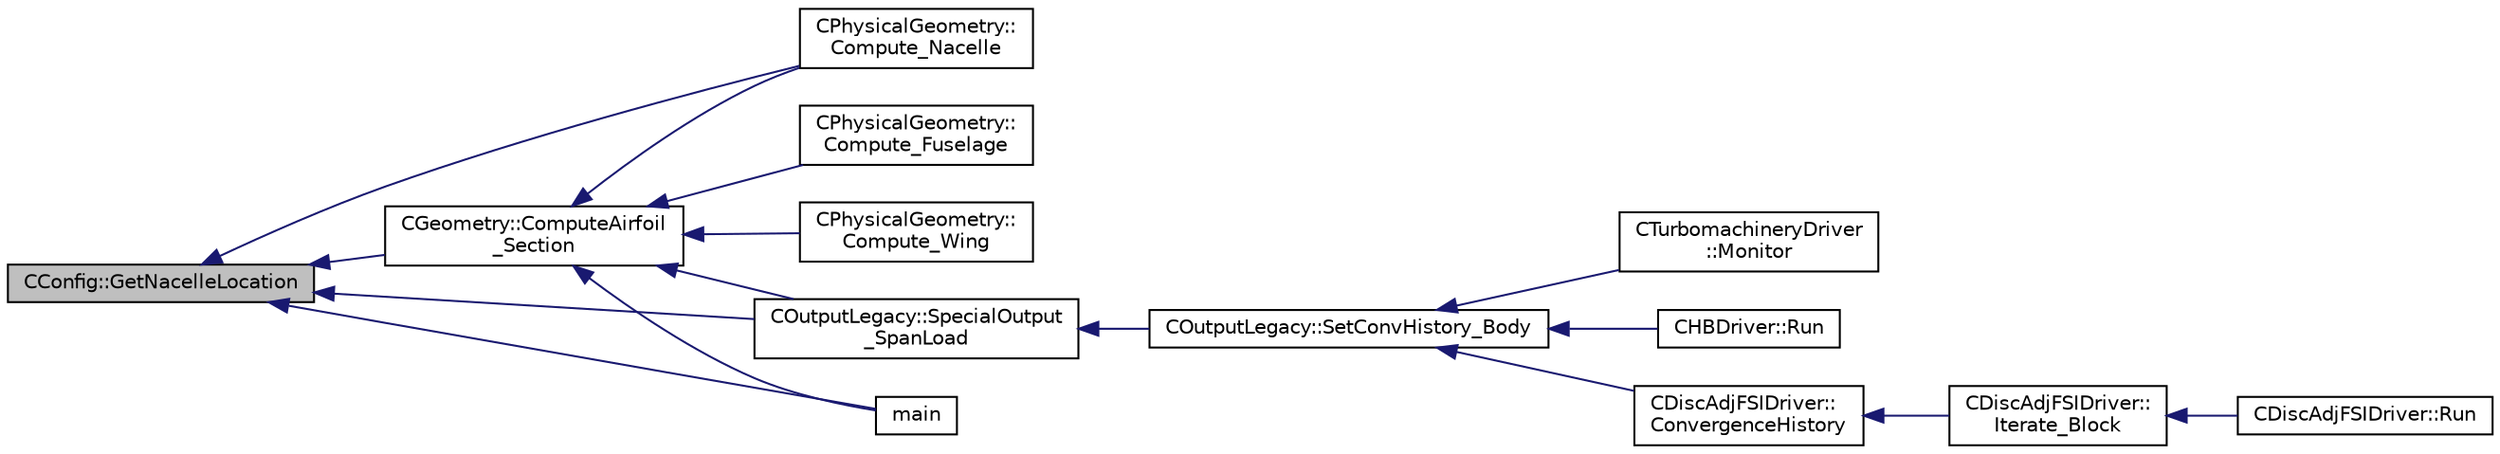 digraph "CConfig::GetNacelleLocation"
{
  edge [fontname="Helvetica",fontsize="10",labelfontname="Helvetica",labelfontsize="10"];
  node [fontname="Helvetica",fontsize="10",shape=record];
  rankdir="LR";
  Node8368 [label="CConfig::GetNacelleLocation",height=0.2,width=0.4,color="black", fillcolor="grey75", style="filled", fontcolor="black"];
  Node8368 -> Node8369 [dir="back",color="midnightblue",fontsize="10",style="solid",fontname="Helvetica"];
  Node8369 [label="CGeometry::ComputeAirfoil\l_Section",height=0.2,width=0.4,color="black", fillcolor="white", style="filled",URL="$class_c_geometry.html#a136d597cdcaa37dab258f69727a70a53",tooltip="A virtual member. "];
  Node8369 -> Node8370 [dir="back",color="midnightblue",fontsize="10",style="solid",fontname="Helvetica"];
  Node8370 [label="CPhysicalGeometry::\lCompute_Wing",height=0.2,width=0.4,color="black", fillcolor="white", style="filled",URL="$class_c_physical_geometry.html#abcb03483d77538306c034d15d9fd88ff",tooltip="Evaluate geometrical parameters of a wing. "];
  Node8369 -> Node8371 [dir="back",color="midnightblue",fontsize="10",style="solid",fontname="Helvetica"];
  Node8371 [label="CPhysicalGeometry::\lCompute_Fuselage",height=0.2,width=0.4,color="black", fillcolor="white", style="filled",URL="$class_c_physical_geometry.html#a60e9112fc5d6140fab333099c45142a7",tooltip="Evaluate geometrical parameters of a wing. "];
  Node8369 -> Node8372 [dir="back",color="midnightblue",fontsize="10",style="solid",fontname="Helvetica"];
  Node8372 [label="CPhysicalGeometry::\lCompute_Nacelle",height=0.2,width=0.4,color="black", fillcolor="white", style="filled",URL="$class_c_physical_geometry.html#a3278f583aabf891e890dcf4af389dc58",tooltip="Evaluate geometrical parameters of a wing. "];
  Node8369 -> Node8373 [dir="back",color="midnightblue",fontsize="10",style="solid",fontname="Helvetica"];
  Node8373 [label="COutputLegacy::SpecialOutput\l_SpanLoad",height=0.2,width=0.4,color="black", fillcolor="white", style="filled",URL="$class_c_output_legacy.html#a8772390855e98cb1b90e6b835d2532de",tooltip="Writes forces at different sections. "];
  Node8373 -> Node8374 [dir="back",color="midnightblue",fontsize="10",style="solid",fontname="Helvetica"];
  Node8374 [label="COutputLegacy::SetConvHistory_Body",height=0.2,width=0.4,color="black", fillcolor="white", style="filled",URL="$class_c_output_legacy.html#a217cc0d778a3828499189a9debee47c6",tooltip="Write the history file and the convergence on the screen for serial computations. ..."];
  Node8374 -> Node8375 [dir="back",color="midnightblue",fontsize="10",style="solid",fontname="Helvetica"];
  Node8375 [label="CTurbomachineryDriver\l::Monitor",height=0.2,width=0.4,color="black", fillcolor="white", style="filled",URL="$class_c_turbomachinery_driver.html#a41d7b50bbacef68eb5436293ebb2da4f",tooltip="Monitor the computation. "];
  Node8374 -> Node8376 [dir="back",color="midnightblue",fontsize="10",style="solid",fontname="Helvetica"];
  Node8376 [label="CHBDriver::Run",height=0.2,width=0.4,color="black", fillcolor="white", style="filled",URL="$class_c_h_b_driver.html#a98c0448a8e0404845ee54e25b62eaea9",tooltip="Run a single iteration of a Harmonic Balance problem. "];
  Node8374 -> Node8377 [dir="back",color="midnightblue",fontsize="10",style="solid",fontname="Helvetica"];
  Node8377 [label="CDiscAdjFSIDriver::\lConvergenceHistory",height=0.2,width=0.4,color="black", fillcolor="white", style="filled",URL="$class_c_disc_adj_f_s_i_driver.html#a139dfa2442613879f2b15f28a09c2bd5",tooltip="Output the convergence history. "];
  Node8377 -> Node8378 [dir="back",color="midnightblue",fontsize="10",style="solid",fontname="Helvetica"];
  Node8378 [label="CDiscAdjFSIDriver::\lIterate_Block",height=0.2,width=0.4,color="black", fillcolor="white", style="filled",URL="$class_c_disc_adj_f_s_i_driver.html#a84949f139fa795b7d34d6ff77e82eb5c",tooltip="Iterate a certain block for adjoint FSI - may be the whole set of variables or independent and subite..."];
  Node8378 -> Node8379 [dir="back",color="midnightblue",fontsize="10",style="solid",fontname="Helvetica"];
  Node8379 [label="CDiscAdjFSIDriver::Run",height=0.2,width=0.4,color="black", fillcolor="white", style="filled",URL="$class_c_disc_adj_f_s_i_driver.html#a2e965d6e9c4dcfc296077cae225cab21",tooltip="Run a Discrete Adjoint iteration for the FSI problem. "];
  Node8369 -> Node8380 [dir="back",color="midnightblue",fontsize="10",style="solid",fontname="Helvetica"];
  Node8380 [label="main",height=0.2,width=0.4,color="black", fillcolor="white", style="filled",URL="$_s_u2___g_e_o_8cpp.html#a0ddf1224851353fc92bfbff6f499fa97"];
  Node8368 -> Node8372 [dir="back",color="midnightblue",fontsize="10",style="solid",fontname="Helvetica"];
  Node8368 -> Node8373 [dir="back",color="midnightblue",fontsize="10",style="solid",fontname="Helvetica"];
  Node8368 -> Node8380 [dir="back",color="midnightblue",fontsize="10",style="solid",fontname="Helvetica"];
}
